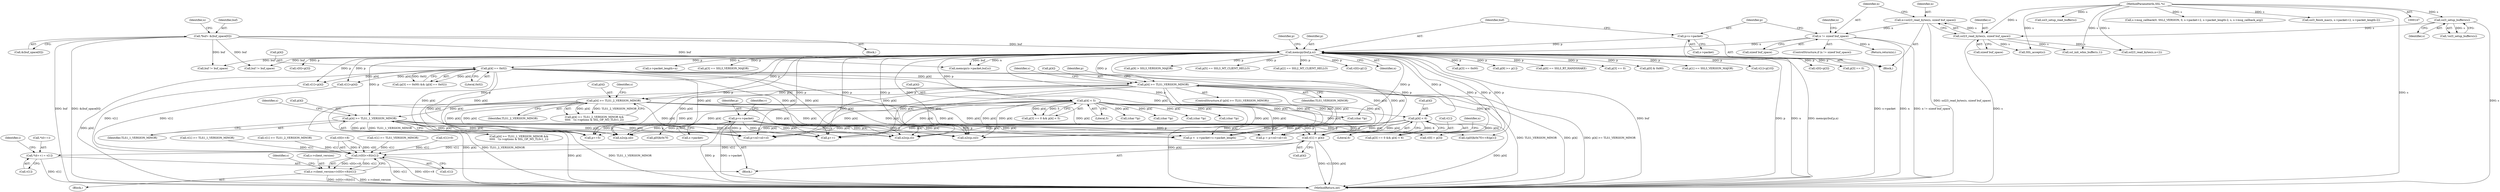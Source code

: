 digraph "0_openssl_6ce9687b5aba5391fc0de50e18779eb676d0e04d@array" {
"1000729" [label="(Call,v[1] = p[4])"];
"1000292" [label="(Call,p[4] >= TLS1_VERSION_MINOR)"];
"1000215" [label="(Call,memcpy(buf,p,n))"];
"1000152" [label="(Call,*buf= &(buf_space[0]))"];
"1000210" [label="(Call,p=s->packet)"];
"1000204" [label="(Call,n != sizeof buf_space)"];
"1000197" [label="(Call,n=ssl23_read_bytes(s, sizeof buf_space))"];
"1000199" [label="(Call,ssl23_read_bytes(s, sizeof buf_space))"];
"1000194" [label="(Call,ssl3_setup_buffers(s))"];
"1000148" [label="(MethodParameterIn,SSL *s)"];
"1000239" [label="(Call,p[4] == 0x02)"];
"1000300" [label="(Call,p[4] >= TLS1_2_VERSION_MINOR)"];
"1000717" [label="(Call,p=s->packet)"];
"1000481" [label="(Call,p[4] < 6)"];
"1000454" [label="(Call,p[4] < 5)"];
"1000325" [label="(Call,p[4] >= TLS1_1_VERSION_MINOR)"];
"1000875" [label="(Call,*(d++) = v[1])"];
"1001189" [label="(Call,(v[0]<<8)|v[1])"];
"1001185" [label="(Call,s->client_version=(v[0]<<8)|v[1])"];
"1000252" [label="(Call,v[1]=p[4])"];
"1000492" [label="(Call,p[9] > SSL3_VERSION_MAJOR)"];
"1000442" [label="(Call,p[5] == SSL3_MT_CLIENT_HELLO)"];
"1000402" [label="(Identifier,s)"];
"1000226" [label="(Call,p[2] == SSL2_MT_CLIENT_HELLO)"];
"1001136" [label="(Call,memcpy(s->packet,buf,n))"];
"1001119" [label="(Call,ssl3_setup_read_buffer(s))"];
"1000299" [label="(Call,p[4] >= TLS1_2_VERSION_MINOR &&\n\t\t\t\t\t   !(s->options & SSL_OP_NO_TLSv1_2))"];
"1000239" [label="(Call,p[4] == 0x02)"];
"1000678" [label="(Call,(char *)p)"];
"1000292" [label="(Call,p[4] >= TLS1_VERSION_MINOR)"];
"1000454" [label="(Call,p[4] < 5)"];
"1000448" [label="(Call,p[3] == 0 && p[4] < 5)"];
"1000724" [label="(Identifier,v)"];
"1000152" [label="(Call,*buf= &(buf_space[0]))"];
"1000240" [label="(Call,p[4])"];
"1000467" [label="(Call,v[0]=p[1])"];
"1000713" [label="(Block,)"];
"1000293" [label="(Call,p[4])"];
"1000481" [label="(Call,p[4] < 6)"];
"1000218" [label="(Identifier,n)"];
"1000827" [label="(Call,n2s(p,sil))"];
"1000234" [label="(Call,p[3] == 0x00)"];
"1000194" [label="(Call,ssl3_setup_buffers(s))"];
"1000233" [label="(Call,(p[3] == 0x00) && (p[4] == 0x02))"];
"1000883" [label="(Identifier,i)"];
"1001185" [label="(Call,s->client_version=(v[0]<<8)|v[1])"];
"1000300" [label="(Call,p[4] >= TLS1_2_VERSION_MINOR)"];
"1000458" [label="(Literal,5)"];
"1000879" [label="(Call,v[1])"];
"1000511" [label="(Call,v[1] >= TLS1_VERSION_MINOR)"];
"1000187" [label="(Call,v[1]=0)"];
"1000459" [label="(Call,p[9] >= p[1])"];
"1000200" [label="(Identifier,s)"];
"1000733" [label="(Call,p[4])"];
"1000302" [label="(Identifier,p)"];
"1000211" [label="(Identifier,p)"];
"1000740" [label="(Call,p[0]&0x7f)"];
"1000430" [label="(Call,p[0] == SSL3_RT_HANDSHAKE)"];
"1000449" [label="(Call,p[3] == 0)"];
"1000655" [label="(Call,(char *)p)"];
"1000824" [label="(Call,n2s(p,csl))"];
"1000201" [label="(Call,sizeof buf_space)"];
"1001088" [label="(Call,ssl_init_wbio_buffer(s,1))"];
"1000243" [label="(Literal,0x02)"];
"1000182" [label="(Block,)"];
"1001002" [label="(Call,p++)"];
"1000325" [label="(Call,p[4] >= TLS1_1_VERSION_MINOR)"];
"1000217" [label="(Identifier,p)"];
"1000206" [label="(Call,sizeof buf_space)"];
"1000221" [label="(Call,p[0] & 0x80)"];
"1000646" [label="(Call,(char *)p)"];
"1000308" [label="(Identifier,s)"];
"1000542" [label="(Call,v[1] >= TLS1_1_VERSION_MINOR)"];
"1000436" [label="(Call,p[1] == SSL3_VERSION_MAJOR)"];
"1000209" [label="(Identifier,n)"];
"1000482" [label="(Call,p[4])"];
"1000987" [label="(Call,p <  s->packet+s->packet_length)"];
"1000719" [label="(Call,s->packet)"];
"1000737" [label="(Identifier,n)"];
"1000485" [label="(Literal,6)"];
"1000291" [label="(ControlStructure,if (p[4] >= TLS1_VERSION_MINOR))"];
"1000329" [label="(Identifier,TLS1_1_VERSION_MINOR)"];
"1000216" [label="(Identifier,buf)"];
"1000977" [label="(Call,p = p+csl+sil+cl)"];
"1001226" [label="(Call,buf != buf_space)"];
"1000717" [label="(Call,p=s->packet)"];
"1000503" [label="(Call,v[1]=p[10])"];
"1000830" [label="(Call,n2s(p,cl))"];
"1000168" [label="(Identifier,n)"];
"1000722" [label="(Call,v[0] = p[3])"];
"1000245" [label="(Call,v[0]=p[3])"];
"1000476" [label="(Call,p[3] == 0)"];
"1000326" [label="(Call,p[4])"];
"1000148" [label="(MethodParameterIn,SSL *s)"];
"1000718" [label="(Identifier,p)"];
"1000199" [label="(Call,ssl23_read_bytes(s, sizeof buf_space))"];
"1000284" [label="(Call,v[1]=p[4])"];
"1000210" [label="(Call,p=s->packet)"];
"1000519" [label="(Call,v[1] >= TLS1_2_VERSION_MINOR)"];
"1000729" [label="(Call,v[1] = p[4])"];
"1000195" [label="(Identifier,s)"];
"1000203" [label="(ControlStructure,if (n != sizeof buf_space))"];
"1000149" [label="(Block,)"];
"1000205" [label="(Identifier,n)"];
"1000333" [label="(Identifier,s)"];
"1000637" [label="(Call,(char *)p)"];
"1000223" [label="(Identifier,p)"];
"1000193" [label="(Call,!ssl3_setup_buffers(s))"];
"1000475" [label="(Call,p[3] == 0 && p[4] < 6)"];
"1000324" [label="(Call,p[4] >= TLS1_1_VERSION_MINOR &&\n\t\t\t\t\t   !(s->options & SSL_OP_NO_TLSv1_1))"];
"1001200" [label="(Identifier,s)"];
"1000663" [label="(Call,(char *)p)"];
"1000730" [label="(Call,v[1])"];
"1000153" [label="(Identifier,buf)"];
"1000212" [label="(Call,s->packet)"];
"1000821" [label="(Call,p+=5)"];
"1000277" [label="(Call,v[0]=p[3])"];
"1000304" [label="(Identifier,TLS1_2_VERSION_MINOR)"];
"1000771" [label="(Call,ssl23_read_bytes(s,n+2))"];
"1001190" [label="(Call,v[0]<<8)"];
"1000738" [label="(Call,((p[0]&0x7f)<<8)|p[1])"];
"1000198" [label="(Identifier,n)"];
"1000215" [label="(Call,memcpy(buf,p,n))"];
"1000154" [label="(Call,&(buf_space[0]))"];
"1001066" [label="(Block,)"];
"1001189" [label="(Call,(v[0]<<8)|v[1])"];
"1000204" [label="(Call,n != sizeof buf_space)"];
"1001195" [label="(Call,v[1])"];
"1000876" [label="(Call,*(d++))"];
"1001102" [label="(Call,s->packet_length=n)"];
"1000798" [label="(Call,s->msg_callback(0, SSL2_VERSION, 0, s->packet+2, s->packet_length-2, s, s->msg_callback_arg))"];
"1000875" [label="(Call,*(d++) = v[1])"];
"1000979" [label="(Call,p+csl+sil+cl)"];
"1000197" [label="(Call,n=ssl23_read_bytes(s, sizeof buf_space))"];
"1001244" [label="(MethodReturn,int)"];
"1001236" [label="(Call,buf != buf_space)"];
"1001232" [label="(Call,SSL_accept(s))"];
"1000455" [label="(Call,p[4])"];
"1001186" [label="(Call,s->client_version)"];
"1000208" [label="(Return,return(n);)"];
"1000296" [label="(Identifier,TLS1_VERSION_MINOR)"];
"1000301" [label="(Call,p[4])"];
"1000782" [label="(Call,ssl3_finish_mac(s, s->packet+2, s->packet_length-2))"];
"1000271" [label="(Call,p[3] == SSL3_VERSION_MAJOR)"];
"1000729" -> "1000713"  [label="AST: "];
"1000729" -> "1000733"  [label="CFG: "];
"1000730" -> "1000729"  [label="AST: "];
"1000733" -> "1000729"  [label="AST: "];
"1000737" -> "1000729"  [label="CFG: "];
"1000729" -> "1001244"  [label="DDG: v[1]"];
"1000729" -> "1001244"  [label="DDG: p[4]"];
"1000292" -> "1000729"  [label="DDG: p[4]"];
"1000239" -> "1000729"  [label="DDG: p[4]"];
"1000300" -> "1000729"  [label="DDG: p[4]"];
"1000717" -> "1000729"  [label="DDG: p"];
"1000481" -> "1000729"  [label="DDG: p[4]"];
"1000325" -> "1000729"  [label="DDG: p[4]"];
"1000454" -> "1000729"  [label="DDG: p[4]"];
"1000215" -> "1000729"  [label="DDG: p"];
"1000729" -> "1000875"  [label="DDG: v[1]"];
"1000729" -> "1001189"  [label="DDG: v[1]"];
"1000292" -> "1000291"  [label="AST: "];
"1000292" -> "1000296"  [label="CFG: "];
"1000293" -> "1000292"  [label="AST: "];
"1000296" -> "1000292"  [label="AST: "];
"1000302" -> "1000292"  [label="CFG: "];
"1000402" -> "1000292"  [label="CFG: "];
"1000292" -> "1001244"  [label="DDG: p[4] >= TLS1_VERSION_MINOR"];
"1000292" -> "1001244"  [label="DDG: TLS1_VERSION_MINOR"];
"1000292" -> "1001244"  [label="DDG: p[4]"];
"1000215" -> "1000292"  [label="DDG: p"];
"1000239" -> "1000292"  [label="DDG: p[4]"];
"1000292" -> "1000300"  [label="DDG: p[4]"];
"1000292" -> "1000821"  [label="DDG: p[4]"];
"1000292" -> "1000824"  [label="DDG: p[4]"];
"1000292" -> "1000827"  [label="DDG: p[4]"];
"1000292" -> "1000830"  [label="DDG: p[4]"];
"1000292" -> "1000977"  [label="DDG: p[4]"];
"1000292" -> "1000979"  [label="DDG: p[4]"];
"1000292" -> "1000987"  [label="DDG: p[4]"];
"1000292" -> "1001002"  [label="DDG: p[4]"];
"1000215" -> "1000182"  [label="AST: "];
"1000215" -> "1000218"  [label="CFG: "];
"1000216" -> "1000215"  [label="AST: "];
"1000217" -> "1000215"  [label="AST: "];
"1000218" -> "1000215"  [label="AST: "];
"1000223" -> "1000215"  [label="CFG: "];
"1000215" -> "1001244"  [label="DDG: buf"];
"1000215" -> "1001244"  [label="DDG: p"];
"1000215" -> "1001244"  [label="DDG: n"];
"1000215" -> "1001244"  [label="DDG: memcpy(buf,p,n)"];
"1000152" -> "1000215"  [label="DDG: buf"];
"1000210" -> "1000215"  [label="DDG: p"];
"1000204" -> "1000215"  [label="DDG: n"];
"1000215" -> "1000221"  [label="DDG: p"];
"1000215" -> "1000226"  [label="DDG: p"];
"1000215" -> "1000234"  [label="DDG: p"];
"1000215" -> "1000239"  [label="DDG: p"];
"1000215" -> "1000245"  [label="DDG: p"];
"1000215" -> "1000252"  [label="DDG: p"];
"1000215" -> "1000271"  [label="DDG: p"];
"1000215" -> "1000277"  [label="DDG: p"];
"1000215" -> "1000284"  [label="DDG: p"];
"1000215" -> "1000300"  [label="DDG: p"];
"1000215" -> "1000325"  [label="DDG: p"];
"1000215" -> "1000430"  [label="DDG: p"];
"1000215" -> "1000436"  [label="DDG: p"];
"1000215" -> "1000442"  [label="DDG: p"];
"1000215" -> "1000449"  [label="DDG: p"];
"1000215" -> "1000454"  [label="DDG: p"];
"1000215" -> "1000459"  [label="DDG: p"];
"1000215" -> "1000467"  [label="DDG: p"];
"1000215" -> "1000476"  [label="DDG: p"];
"1000215" -> "1000481"  [label="DDG: p"];
"1000215" -> "1000492"  [label="DDG: p"];
"1000215" -> "1000503"  [label="DDG: p"];
"1000215" -> "1000637"  [label="DDG: p"];
"1000215" -> "1000722"  [label="DDG: p"];
"1000215" -> "1000738"  [label="DDG: p"];
"1000215" -> "1000821"  [label="DDG: p"];
"1000215" -> "1000824"  [label="DDG: p"];
"1000215" -> "1000827"  [label="DDG: p"];
"1000215" -> "1000830"  [label="DDG: p"];
"1000215" -> "1000977"  [label="DDG: p"];
"1000215" -> "1000979"  [label="DDG: p"];
"1000215" -> "1000987"  [label="DDG: p"];
"1000215" -> "1001002"  [label="DDG: p"];
"1000215" -> "1001102"  [label="DDG: n"];
"1000215" -> "1001136"  [label="DDG: buf"];
"1000215" -> "1001136"  [label="DDG: n"];
"1000215" -> "1001226"  [label="DDG: buf"];
"1000215" -> "1001236"  [label="DDG: buf"];
"1000152" -> "1000149"  [label="AST: "];
"1000152" -> "1000154"  [label="CFG: "];
"1000153" -> "1000152"  [label="AST: "];
"1000154" -> "1000152"  [label="AST: "];
"1000168" -> "1000152"  [label="CFG: "];
"1000152" -> "1001244"  [label="DDG: buf"];
"1000152" -> "1001244"  [label="DDG: &(buf_space[0])"];
"1000152" -> "1001136"  [label="DDG: buf"];
"1000152" -> "1001226"  [label="DDG: buf"];
"1000152" -> "1001236"  [label="DDG: buf"];
"1000210" -> "1000182"  [label="AST: "];
"1000210" -> "1000212"  [label="CFG: "];
"1000211" -> "1000210"  [label="AST: "];
"1000212" -> "1000210"  [label="AST: "];
"1000216" -> "1000210"  [label="CFG: "];
"1000210" -> "1001244"  [label="DDG: s->packet"];
"1000204" -> "1000203"  [label="AST: "];
"1000204" -> "1000206"  [label="CFG: "];
"1000205" -> "1000204"  [label="AST: "];
"1000206" -> "1000204"  [label="AST: "];
"1000209" -> "1000204"  [label="CFG: "];
"1000211" -> "1000204"  [label="CFG: "];
"1000204" -> "1001244"  [label="DDG: n"];
"1000204" -> "1001244"  [label="DDG: n != sizeof buf_space"];
"1000197" -> "1000204"  [label="DDG: n"];
"1000204" -> "1000208"  [label="DDG: n"];
"1000197" -> "1000182"  [label="AST: "];
"1000197" -> "1000199"  [label="CFG: "];
"1000198" -> "1000197"  [label="AST: "];
"1000199" -> "1000197"  [label="AST: "];
"1000205" -> "1000197"  [label="CFG: "];
"1000197" -> "1001244"  [label="DDG: ssl23_read_bytes(s, sizeof buf_space)"];
"1000199" -> "1000197"  [label="DDG: s"];
"1000199" -> "1000201"  [label="CFG: "];
"1000200" -> "1000199"  [label="AST: "];
"1000201" -> "1000199"  [label="AST: "];
"1000199" -> "1001244"  [label="DDG: s"];
"1000194" -> "1000199"  [label="DDG: s"];
"1000148" -> "1000199"  [label="DDG: s"];
"1000199" -> "1000771"  [label="DDG: s"];
"1000199" -> "1001088"  [label="DDG: s"];
"1000199" -> "1001232"  [label="DDG: s"];
"1000194" -> "1000193"  [label="AST: "];
"1000194" -> "1000195"  [label="CFG: "];
"1000195" -> "1000194"  [label="AST: "];
"1000193" -> "1000194"  [label="CFG: "];
"1000194" -> "1001244"  [label="DDG: s"];
"1000194" -> "1000193"  [label="DDG: s"];
"1000148" -> "1000194"  [label="DDG: s"];
"1000148" -> "1000147"  [label="AST: "];
"1000148" -> "1001244"  [label="DDG: s"];
"1000148" -> "1000771"  [label="DDG: s"];
"1000148" -> "1000782"  [label="DDG: s"];
"1000148" -> "1000798"  [label="DDG: s"];
"1000148" -> "1001088"  [label="DDG: s"];
"1000148" -> "1001119"  [label="DDG: s"];
"1000148" -> "1001232"  [label="DDG: s"];
"1000239" -> "1000233"  [label="AST: "];
"1000239" -> "1000243"  [label="CFG: "];
"1000240" -> "1000239"  [label="AST: "];
"1000243" -> "1000239"  [label="AST: "];
"1000233" -> "1000239"  [label="CFG: "];
"1000239" -> "1001244"  [label="DDG: p[4]"];
"1000239" -> "1000233"  [label="DDG: p[4]"];
"1000239" -> "1000233"  [label="DDG: 0x02"];
"1000239" -> "1000252"  [label="DDG: p[4]"];
"1000239" -> "1000284"  [label="DDG: p[4]"];
"1000239" -> "1000821"  [label="DDG: p[4]"];
"1000239" -> "1000824"  [label="DDG: p[4]"];
"1000239" -> "1000827"  [label="DDG: p[4]"];
"1000239" -> "1000830"  [label="DDG: p[4]"];
"1000239" -> "1000977"  [label="DDG: p[4]"];
"1000239" -> "1000979"  [label="DDG: p[4]"];
"1000239" -> "1000987"  [label="DDG: p[4]"];
"1000239" -> "1001002"  [label="DDG: p[4]"];
"1000300" -> "1000299"  [label="AST: "];
"1000300" -> "1000304"  [label="CFG: "];
"1000301" -> "1000300"  [label="AST: "];
"1000304" -> "1000300"  [label="AST: "];
"1000308" -> "1000300"  [label="CFG: "];
"1000299" -> "1000300"  [label="CFG: "];
"1000300" -> "1001244"  [label="DDG: TLS1_2_VERSION_MINOR"];
"1000300" -> "1001244"  [label="DDG: p[4]"];
"1000300" -> "1000299"  [label="DDG: p[4]"];
"1000300" -> "1000299"  [label="DDG: TLS1_2_VERSION_MINOR"];
"1000300" -> "1000325"  [label="DDG: p[4]"];
"1000300" -> "1000821"  [label="DDG: p[4]"];
"1000300" -> "1000824"  [label="DDG: p[4]"];
"1000300" -> "1000827"  [label="DDG: p[4]"];
"1000300" -> "1000830"  [label="DDG: p[4]"];
"1000300" -> "1000977"  [label="DDG: p[4]"];
"1000300" -> "1000979"  [label="DDG: p[4]"];
"1000300" -> "1000987"  [label="DDG: p[4]"];
"1000300" -> "1001002"  [label="DDG: p[4]"];
"1000717" -> "1000713"  [label="AST: "];
"1000717" -> "1000719"  [label="CFG: "];
"1000718" -> "1000717"  [label="AST: "];
"1000719" -> "1000717"  [label="AST: "];
"1000724" -> "1000717"  [label="CFG: "];
"1000717" -> "1001244"  [label="DDG: s->packet"];
"1000717" -> "1001244"  [label="DDG: p"];
"1000717" -> "1000722"  [label="DDG: p"];
"1000717" -> "1000740"  [label="DDG: p"];
"1000717" -> "1000738"  [label="DDG: p"];
"1000717" -> "1000821"  [label="DDG: p"];
"1000717" -> "1000824"  [label="DDG: p"];
"1000717" -> "1000827"  [label="DDG: p"];
"1000717" -> "1000830"  [label="DDG: p"];
"1000717" -> "1000977"  [label="DDG: p"];
"1000717" -> "1000979"  [label="DDG: p"];
"1000717" -> "1000987"  [label="DDG: p"];
"1000717" -> "1001002"  [label="DDG: p"];
"1000481" -> "1000475"  [label="AST: "];
"1000481" -> "1000485"  [label="CFG: "];
"1000482" -> "1000481"  [label="AST: "];
"1000485" -> "1000481"  [label="AST: "];
"1000475" -> "1000481"  [label="CFG: "];
"1000481" -> "1001244"  [label="DDG: p[4]"];
"1000481" -> "1000475"  [label="DDG: p[4]"];
"1000481" -> "1000475"  [label="DDG: 6"];
"1000454" -> "1000481"  [label="DDG: p[4]"];
"1000481" -> "1000821"  [label="DDG: p[4]"];
"1000481" -> "1000824"  [label="DDG: p[4]"];
"1000481" -> "1000827"  [label="DDG: p[4]"];
"1000481" -> "1000830"  [label="DDG: p[4]"];
"1000481" -> "1000977"  [label="DDG: p[4]"];
"1000481" -> "1000979"  [label="DDG: p[4]"];
"1000481" -> "1000987"  [label="DDG: p[4]"];
"1000481" -> "1001002"  [label="DDG: p[4]"];
"1000454" -> "1000448"  [label="AST: "];
"1000454" -> "1000458"  [label="CFG: "];
"1000455" -> "1000454"  [label="AST: "];
"1000458" -> "1000454"  [label="AST: "];
"1000448" -> "1000454"  [label="CFG: "];
"1000454" -> "1001244"  [label="DDG: p[4]"];
"1000454" -> "1000448"  [label="DDG: p[4]"];
"1000454" -> "1000448"  [label="DDG: 5"];
"1000454" -> "1000637"  [label="DDG: p[4]"];
"1000454" -> "1000646"  [label="DDG: p[4]"];
"1000454" -> "1000655"  [label="DDG: p[4]"];
"1000454" -> "1000663"  [label="DDG: p[4]"];
"1000454" -> "1000678"  [label="DDG: p[4]"];
"1000454" -> "1000821"  [label="DDG: p[4]"];
"1000454" -> "1000824"  [label="DDG: p[4]"];
"1000454" -> "1000827"  [label="DDG: p[4]"];
"1000454" -> "1000830"  [label="DDG: p[4]"];
"1000454" -> "1000977"  [label="DDG: p[4]"];
"1000454" -> "1000979"  [label="DDG: p[4]"];
"1000454" -> "1000987"  [label="DDG: p[4]"];
"1000454" -> "1001002"  [label="DDG: p[4]"];
"1000325" -> "1000324"  [label="AST: "];
"1000325" -> "1000329"  [label="CFG: "];
"1000326" -> "1000325"  [label="AST: "];
"1000329" -> "1000325"  [label="AST: "];
"1000333" -> "1000325"  [label="CFG: "];
"1000324" -> "1000325"  [label="CFG: "];
"1000325" -> "1001244"  [label="DDG: p[4]"];
"1000325" -> "1001244"  [label="DDG: TLS1_1_VERSION_MINOR"];
"1000325" -> "1000324"  [label="DDG: p[4]"];
"1000325" -> "1000324"  [label="DDG: TLS1_1_VERSION_MINOR"];
"1000325" -> "1000821"  [label="DDG: p[4]"];
"1000325" -> "1000824"  [label="DDG: p[4]"];
"1000325" -> "1000827"  [label="DDG: p[4]"];
"1000325" -> "1000830"  [label="DDG: p[4]"];
"1000325" -> "1000977"  [label="DDG: p[4]"];
"1000325" -> "1000979"  [label="DDG: p[4]"];
"1000325" -> "1000987"  [label="DDG: p[4]"];
"1000325" -> "1001002"  [label="DDG: p[4]"];
"1000875" -> "1000713"  [label="AST: "];
"1000875" -> "1000879"  [label="CFG: "];
"1000876" -> "1000875"  [label="AST: "];
"1000879" -> "1000875"  [label="AST: "];
"1000883" -> "1000875"  [label="CFG: "];
"1000875" -> "1001244"  [label="DDG: v[1]"];
"1001189" -> "1001185"  [label="AST: "];
"1001189" -> "1001195"  [label="CFG: "];
"1001190" -> "1001189"  [label="AST: "];
"1001195" -> "1001189"  [label="AST: "];
"1001185" -> "1001189"  [label="CFG: "];
"1001189" -> "1001244"  [label="DDG: v[0]<<8"];
"1001189" -> "1001244"  [label="DDG: v[1]"];
"1001189" -> "1001185"  [label="DDG: v[0]<<8"];
"1001189" -> "1001185"  [label="DDG: v[1]"];
"1001190" -> "1001189"  [label="DDG: v[0]"];
"1001190" -> "1001189"  [label="DDG: 8"];
"1000187" -> "1001189"  [label="DDG: v[1]"];
"1000284" -> "1001189"  [label="DDG: v[1]"];
"1000519" -> "1001189"  [label="DDG: v[1]"];
"1000252" -> "1001189"  [label="DDG: v[1]"];
"1000542" -> "1001189"  [label="DDG: v[1]"];
"1000511" -> "1001189"  [label="DDG: v[1]"];
"1001185" -> "1001066"  [label="AST: "];
"1001186" -> "1001185"  [label="AST: "];
"1001200" -> "1001185"  [label="CFG: "];
"1001185" -> "1001244"  [label="DDG: s->client_version"];
"1001185" -> "1001244"  [label="DDG: (v[0]<<8)|v[1]"];
}
